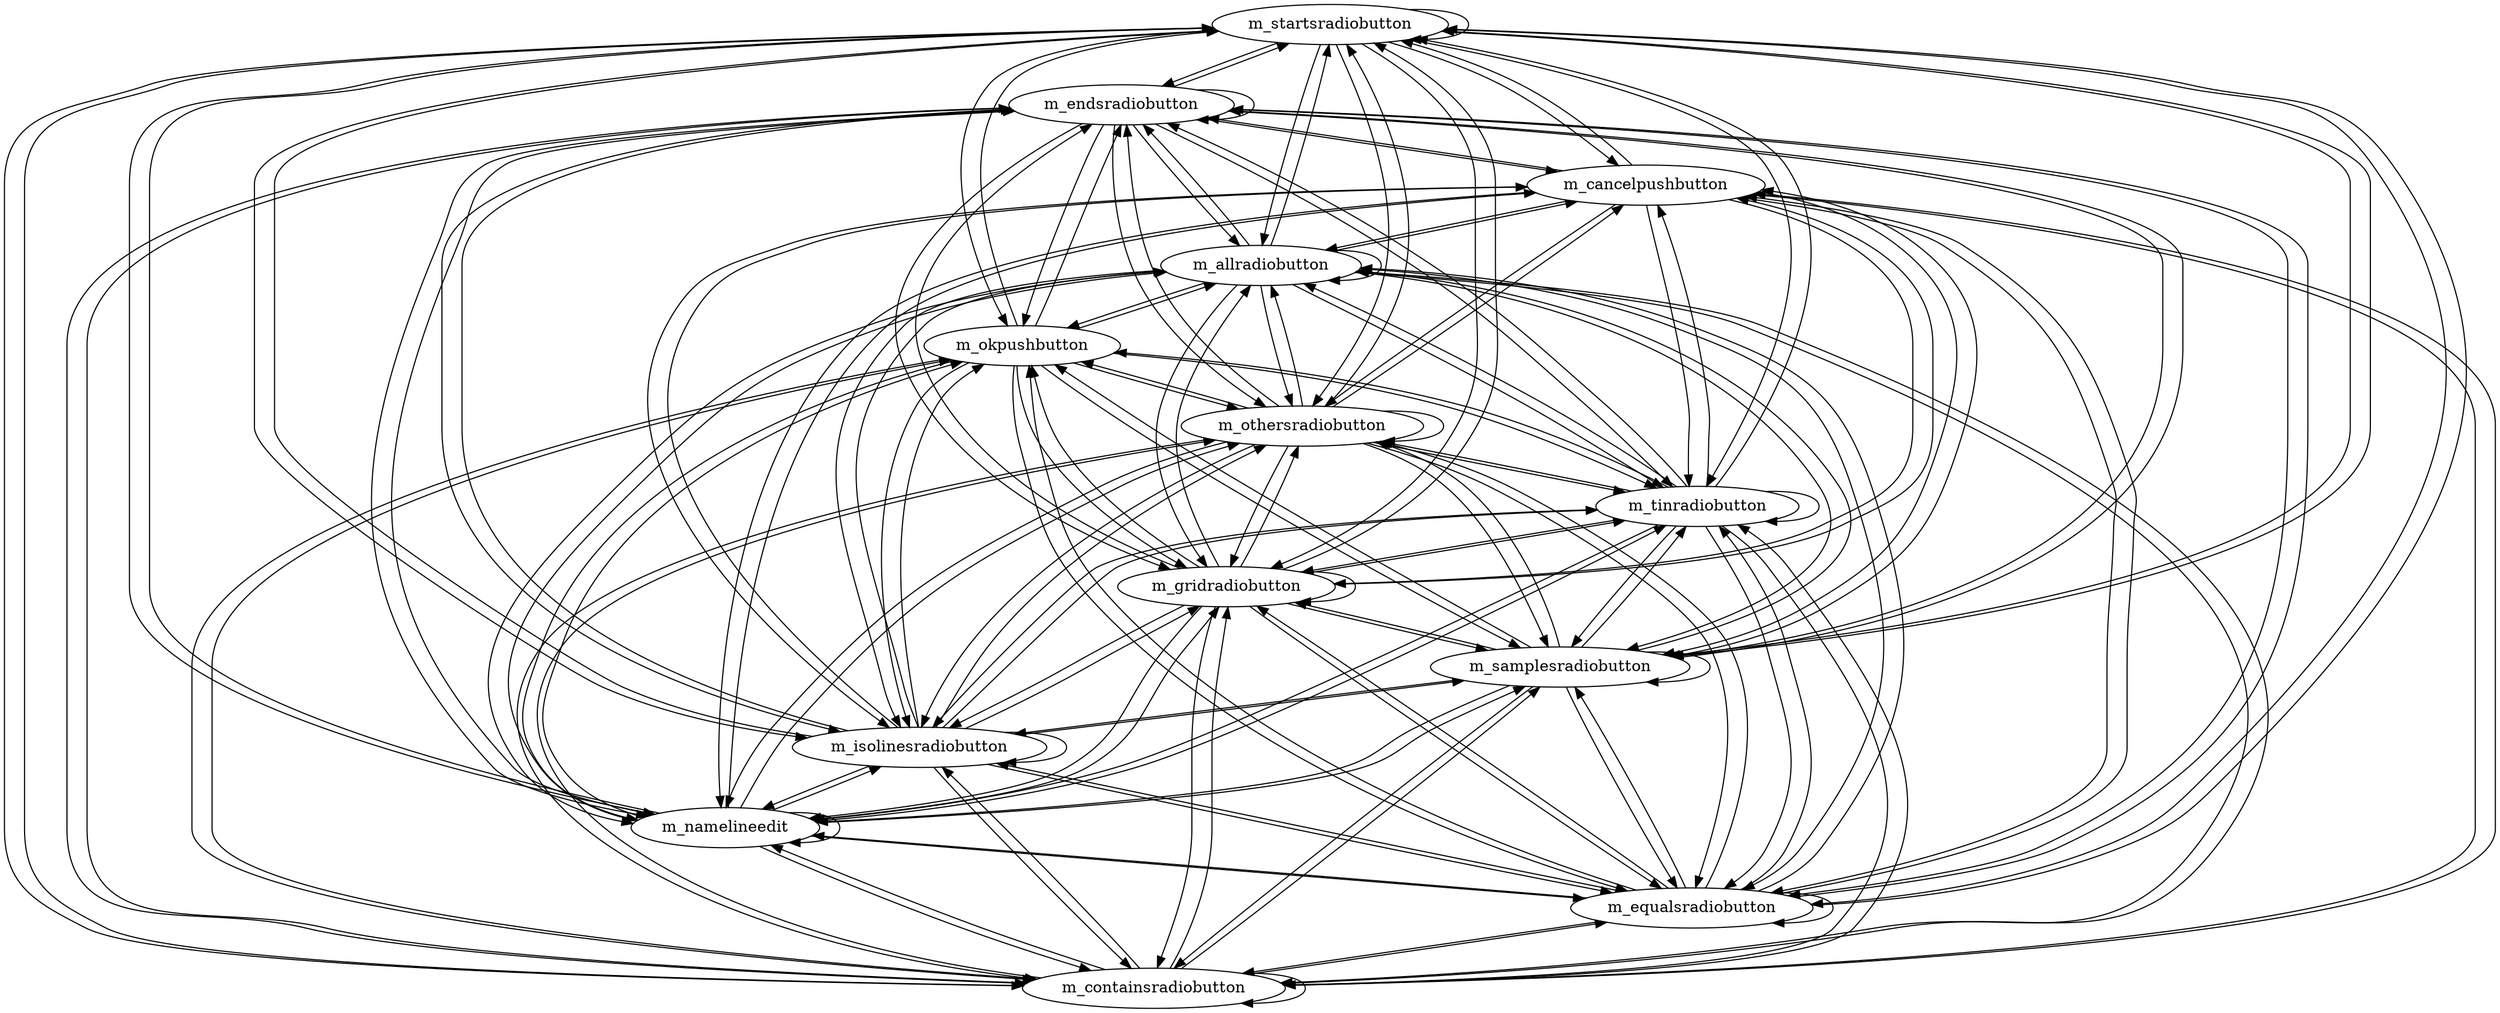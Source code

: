 strict digraph G {
  m_startsradiobutton [ label="m_startsradiobutton" ];
  m_endsradiobutton [ label="m_endsradiobutton" ];
  m_containsradiobutton [ label="m_containsradiobutton" ];
  m_equalsradiobutton [ label="m_equalsradiobutton" ];
  m_namelineedit [ label="m_namelineedit" ];
  m_isolinesradiobutton [ label="m_isolinesradiobutton" ];
  m_samplesradiobutton [ label="m_samplesradiobutton" ];
  m_gridradiobutton [ label="m_gridradiobutton" ];
  m_tinradiobutton [ label="m_tinradiobutton" ];
  m_othersradiobutton [ label="m_othersradiobutton" ];
  m_allradiobutton [ label="m_allradiobutton" ];
  m_okpushbutton [ label="m_okpushbutton" ];
  m_cancelpushbutton [ label="m_cancelpushbutton" ];
  m_startsradiobutton -> m_startsradiobutton;
  m_startsradiobutton -> m_endsradiobutton;
  m_startsradiobutton -> m_containsradiobutton;
  m_startsradiobutton -> m_equalsradiobutton;
  m_startsradiobutton -> m_namelineedit;
  m_startsradiobutton -> m_isolinesradiobutton;
  m_startsradiobutton -> m_samplesradiobutton;
  m_startsradiobutton -> m_gridradiobutton;
  m_startsradiobutton -> m_tinradiobutton;
  m_startsradiobutton -> m_othersradiobutton;
  m_startsradiobutton -> m_allradiobutton;
  m_startsradiobutton -> m_okpushbutton;
  m_startsradiobutton -> m_cancelpushbutton;
  m_endsradiobutton -> m_startsradiobutton;
  m_endsradiobutton -> m_endsradiobutton;
  m_endsradiobutton -> m_containsradiobutton;
  m_endsradiobutton -> m_equalsradiobutton;
  m_endsradiobutton -> m_namelineedit;
  m_endsradiobutton -> m_isolinesradiobutton;
  m_endsradiobutton -> m_samplesradiobutton;
  m_endsradiobutton -> m_gridradiobutton;
  m_endsradiobutton -> m_tinradiobutton;
  m_endsradiobutton -> m_othersradiobutton;
  m_endsradiobutton -> m_allradiobutton;
  m_endsradiobutton -> m_okpushbutton;
  m_endsradiobutton -> m_cancelpushbutton;
  m_containsradiobutton -> m_startsradiobutton;
  m_containsradiobutton -> m_endsradiobutton;
  m_containsradiobutton -> m_containsradiobutton;
  m_containsradiobutton -> m_equalsradiobutton;
  m_containsradiobutton -> m_namelineedit;
  m_containsradiobutton -> m_isolinesradiobutton;
  m_containsradiobutton -> m_samplesradiobutton;
  m_containsradiobutton -> m_gridradiobutton;
  m_containsradiobutton -> m_tinradiobutton;
  m_containsradiobutton -> m_othersradiobutton;
  m_containsradiobutton -> m_allradiobutton;
  m_containsradiobutton -> m_okpushbutton;
  m_containsradiobutton -> m_cancelpushbutton;
  m_equalsradiobutton -> m_startsradiobutton;
  m_equalsradiobutton -> m_endsradiobutton;
  m_equalsradiobutton -> m_containsradiobutton;
  m_equalsradiobutton -> m_equalsradiobutton;
  m_equalsradiobutton -> m_namelineedit;
  m_equalsradiobutton -> m_isolinesradiobutton;
  m_equalsradiobutton -> m_samplesradiobutton;
  m_equalsradiobutton -> m_gridradiobutton;
  m_equalsradiobutton -> m_tinradiobutton;
  m_equalsradiobutton -> m_othersradiobutton;
  m_equalsradiobutton -> m_allradiobutton;
  m_equalsradiobutton -> m_okpushbutton;
  m_equalsradiobutton -> m_cancelpushbutton;
  m_namelineedit -> m_startsradiobutton;
  m_namelineedit -> m_endsradiobutton;
  m_namelineedit -> m_containsradiobutton;
  m_namelineedit -> m_equalsradiobutton;
  m_namelineedit -> m_namelineedit;
  m_namelineedit -> m_isolinesradiobutton;
  m_namelineedit -> m_samplesradiobutton;
  m_namelineedit -> m_gridradiobutton;
  m_namelineedit -> m_tinradiobutton;
  m_namelineedit -> m_othersradiobutton;
  m_namelineedit -> m_allradiobutton;
  m_namelineedit -> m_okpushbutton;
  m_namelineedit -> m_cancelpushbutton;
  m_isolinesradiobutton -> m_startsradiobutton;
  m_isolinesradiobutton -> m_endsradiobutton;
  m_isolinesradiobutton -> m_containsradiobutton;
  m_isolinesradiobutton -> m_equalsradiobutton;
  m_isolinesradiobutton -> m_namelineedit;
  m_isolinesradiobutton -> m_isolinesradiobutton;
  m_isolinesradiobutton -> m_samplesradiobutton;
  m_isolinesradiobutton -> m_gridradiobutton;
  m_isolinesradiobutton -> m_tinradiobutton;
  m_isolinesradiobutton -> m_othersradiobutton;
  m_isolinesradiobutton -> m_allradiobutton;
  m_isolinesradiobutton -> m_okpushbutton;
  m_isolinesradiobutton -> m_cancelpushbutton;
  m_samplesradiobutton -> m_startsradiobutton;
  m_samplesradiobutton -> m_endsradiobutton;
  m_samplesradiobutton -> m_containsradiobutton;
  m_samplesradiobutton -> m_equalsradiobutton;
  m_samplesradiobutton -> m_namelineedit;
  m_samplesradiobutton -> m_isolinesradiobutton;
  m_samplesradiobutton -> m_samplesradiobutton;
  m_samplesradiobutton -> m_gridradiobutton;
  m_samplesradiobutton -> m_tinradiobutton;
  m_samplesradiobutton -> m_othersradiobutton;
  m_samplesradiobutton -> m_allradiobutton;
  m_samplesradiobutton -> m_okpushbutton;
  m_samplesradiobutton -> m_cancelpushbutton;
  m_gridradiobutton -> m_startsradiobutton;
  m_gridradiobutton -> m_endsradiobutton;
  m_gridradiobutton -> m_containsradiobutton;
  m_gridradiobutton -> m_equalsradiobutton;
  m_gridradiobutton -> m_namelineedit;
  m_gridradiobutton -> m_isolinesradiobutton;
  m_gridradiobutton -> m_samplesradiobutton;
  m_gridradiobutton -> m_gridradiobutton;
  m_gridradiobutton -> m_tinradiobutton;
  m_gridradiobutton -> m_othersradiobutton;
  m_gridradiobutton -> m_allradiobutton;
  m_gridradiobutton -> m_okpushbutton;
  m_gridradiobutton -> m_cancelpushbutton;
  m_tinradiobutton -> m_startsradiobutton;
  m_tinradiobutton -> m_endsradiobutton;
  m_tinradiobutton -> m_containsradiobutton;
  m_tinradiobutton -> m_equalsradiobutton;
  m_tinradiobutton -> m_namelineedit;
  m_tinradiobutton -> m_isolinesradiobutton;
  m_tinradiobutton -> m_samplesradiobutton;
  m_tinradiobutton -> m_gridradiobutton;
  m_tinradiobutton -> m_tinradiobutton;
  m_tinradiobutton -> m_othersradiobutton;
  m_tinradiobutton -> m_allradiobutton;
  m_tinradiobutton -> m_okpushbutton;
  m_tinradiobutton -> m_cancelpushbutton;
  m_othersradiobutton -> m_startsradiobutton;
  m_othersradiobutton -> m_endsradiobutton;
  m_othersradiobutton -> m_containsradiobutton;
  m_othersradiobutton -> m_equalsradiobutton;
  m_othersradiobutton -> m_namelineedit;
  m_othersradiobutton -> m_isolinesradiobutton;
  m_othersradiobutton -> m_samplesradiobutton;
  m_othersradiobutton -> m_gridradiobutton;
  m_othersradiobutton -> m_tinradiobutton;
  m_othersradiobutton -> m_othersradiobutton;
  m_othersradiobutton -> m_allradiobutton;
  m_othersradiobutton -> m_okpushbutton;
  m_othersradiobutton -> m_cancelpushbutton;
  m_allradiobutton -> m_startsradiobutton;
  m_allradiobutton -> m_endsradiobutton;
  m_allradiobutton -> m_containsradiobutton;
  m_allradiobutton -> m_equalsradiobutton;
  m_allradiobutton -> m_namelineedit;
  m_allradiobutton -> m_isolinesradiobutton;
  m_allradiobutton -> m_samplesradiobutton;
  m_allradiobutton -> m_gridradiobutton;
  m_allradiobutton -> m_tinradiobutton;
  m_allradiobutton -> m_othersradiobutton;
  m_allradiobutton -> m_allradiobutton;
  m_allradiobutton -> m_okpushbutton;
  m_allradiobutton -> m_cancelpushbutton;
  m_okpushbutton -> m_startsradiobutton;
  m_okpushbutton -> m_endsradiobutton;
  m_okpushbutton -> m_containsradiobutton;
  m_okpushbutton -> m_equalsradiobutton;
  m_okpushbutton -> m_namelineedit;
  m_okpushbutton -> m_isolinesradiobutton;
  m_okpushbutton -> m_samplesradiobutton;
  m_okpushbutton -> m_gridradiobutton;
  m_okpushbutton -> m_tinradiobutton;
  m_okpushbutton -> m_othersradiobutton;
  m_okpushbutton -> m_allradiobutton;
  m_cancelpushbutton -> m_startsradiobutton;
  m_cancelpushbutton -> m_endsradiobutton;
  m_cancelpushbutton -> m_containsradiobutton;
  m_cancelpushbutton -> m_equalsradiobutton;
  m_cancelpushbutton -> m_namelineedit;
  m_cancelpushbutton -> m_isolinesradiobutton;
  m_cancelpushbutton -> m_samplesradiobutton;
  m_cancelpushbutton -> m_gridradiobutton;
  m_cancelpushbutton -> m_tinradiobutton;
  m_cancelpushbutton -> m_othersradiobutton;
  m_cancelpushbutton -> m_allradiobutton;
}
